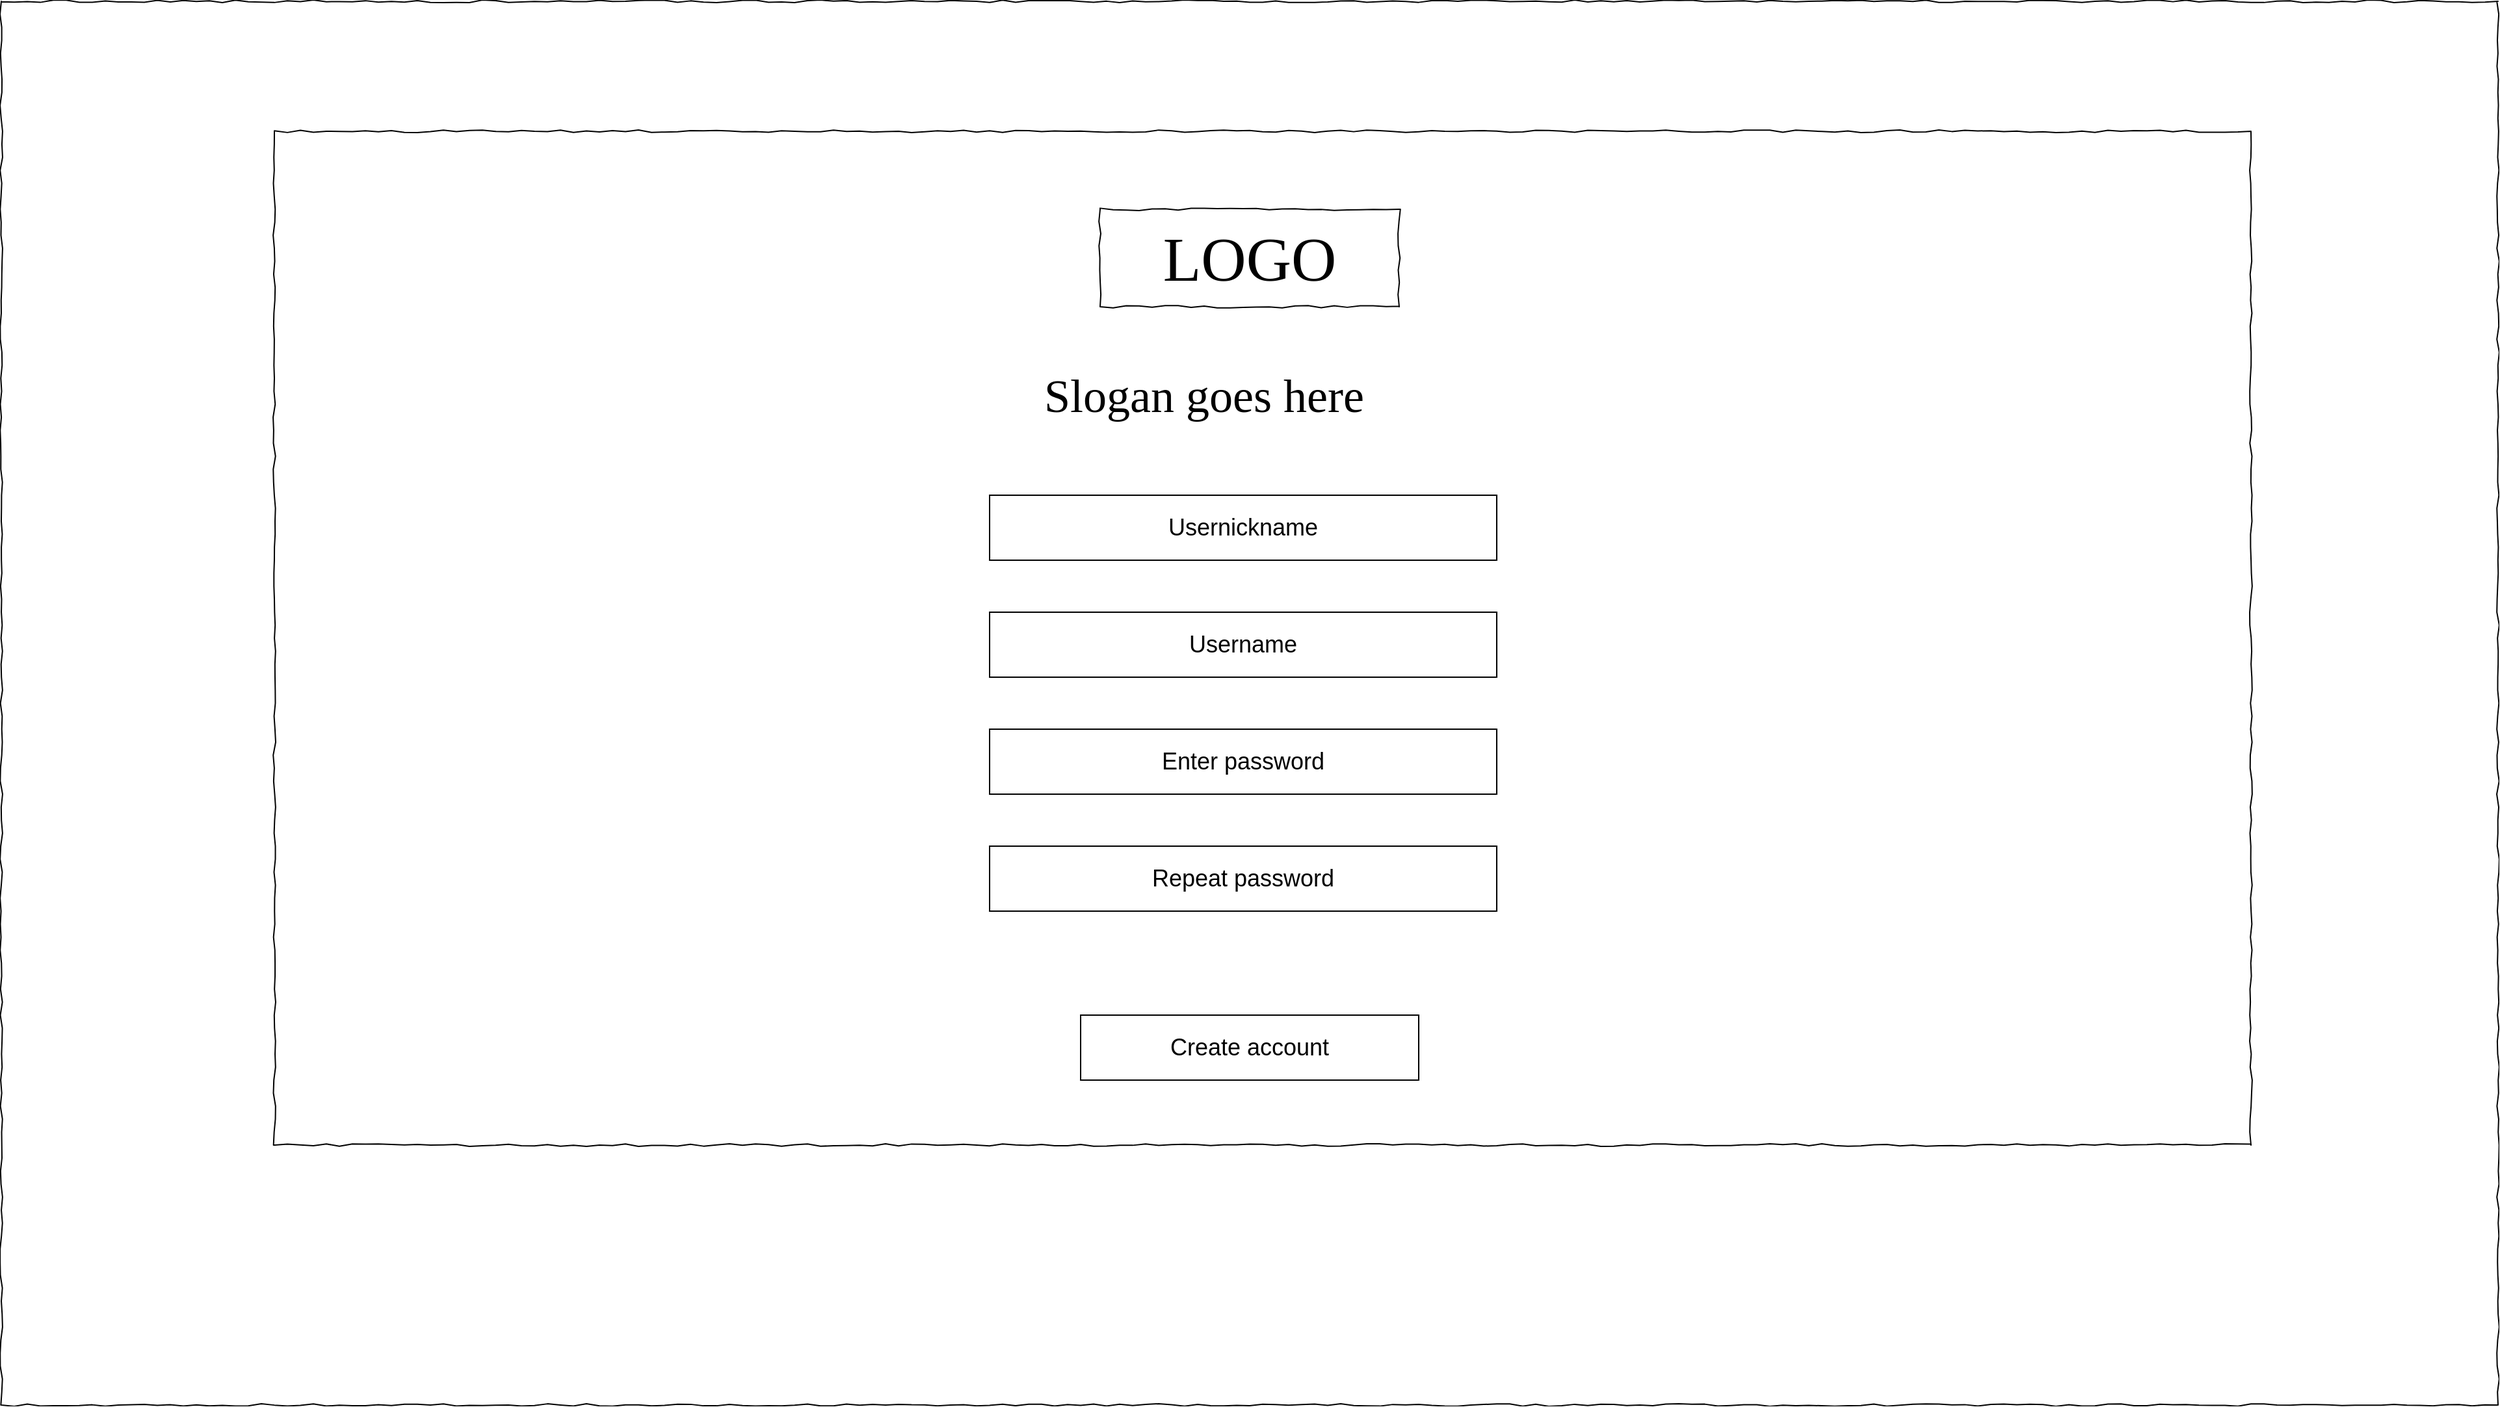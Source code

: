 <mxfile version="26.0.16">
  <diagram name="Page-1" id="03018318-947c-dd8e-b7a3-06fadd420f32">
    <mxGraphModel dx="3491" dy="1986" grid="1" gridSize="10" guides="1" tooltips="1" connect="1" arrows="1" fold="1" page="1" pageScale="1" pageWidth="1100" pageHeight="850" background="#ffffff" math="0" shadow="0">
      <root>
        <mxCell id="0" />
        <mxCell id="1" parent="0" />
        <mxCell id="677b7b8949515195-2" value="&lt;font style=&quot;font-size: 48px;&quot;&gt;LOGO&lt;/font&gt;" style="whiteSpace=wrap;html=1;rounded=0;shadow=0;labelBackgroundColor=none;strokeWidth=1;fontFamily=Verdana;fontSize=28;align=center;comic=1;rotation=0;" parent="1" vertex="1">
          <mxGeometry x="-115" y="-610" width="230" height="75" as="geometry" />
        </mxCell>
        <mxCell id="677b7b8949515195-44" value="&lt;font style=&quot;font-size: 36px;&quot;&gt;Slogan goes here&lt;/font&gt;" style="text;html=1;points=[];align=left;verticalAlign=top;spacingTop=-4;fontSize=14;fontFamily=Verdana" parent="1" vertex="1">
          <mxGeometry x="-160" y="-490" width="320" height="50" as="geometry" />
        </mxCell>
        <mxCell id="_zSwTG5S_GAaZdEpA28d-1" value="&lt;div style=&quot;text-align: justify&quot;&gt;&lt;br&gt;&lt;/div&gt;" style="whiteSpace=wrap;html=1;rounded=0;shadow=0;labelBackgroundColor=none;strokeWidth=1;fillColor=none;fontFamily=Verdana;fontSize=12;align=center;verticalAlign=top;spacing=10;comic=1;" vertex="1" parent="1">
          <mxGeometry x="-750" y="-670" width="1520" height="780" as="geometry" />
        </mxCell>
        <mxCell id="_zSwTG5S_GAaZdEpA28d-2" value="&lt;font style=&quot;font-size: 18px;&quot;&gt;Usernickname&lt;/font&gt;" style="rounded=0;whiteSpace=wrap;html=1;" vertex="1" parent="1">
          <mxGeometry x="-200" y="-390" width="390" height="50" as="geometry" />
        </mxCell>
        <mxCell id="_zSwTG5S_GAaZdEpA28d-4" value="&lt;font style=&quot;font-size: 18px;&quot;&gt;Username&lt;/font&gt;" style="rounded=0;whiteSpace=wrap;html=1;" vertex="1" parent="1">
          <mxGeometry x="-200" y="-300" width="390" height="50" as="geometry" />
        </mxCell>
        <mxCell id="_zSwTG5S_GAaZdEpA28d-5" value="&lt;font style=&quot;font-size: 18px;&quot;&gt;Enter password&lt;/font&gt;" style="rounded=0;whiteSpace=wrap;html=1;" vertex="1" parent="1">
          <mxGeometry x="-200" y="-210" width="390" height="50" as="geometry" />
        </mxCell>
        <mxCell id="_zSwTG5S_GAaZdEpA28d-6" value="&lt;font style=&quot;font-size: 18px;&quot;&gt;Create account&lt;/font&gt;" style="rounded=0;whiteSpace=wrap;html=1;" vertex="1" parent="1">
          <mxGeometry x="-130" y="10" width="260" height="50" as="geometry" />
        </mxCell>
        <mxCell id="_zSwTG5S_GAaZdEpA28d-8" value="&lt;div style=&quot;text-align: justify&quot;&gt;&lt;br&gt;&lt;/div&gt;" style="whiteSpace=wrap;html=1;rounded=0;shadow=0;labelBackgroundColor=none;strokeWidth=1;fillColor=none;fontFamily=Verdana;fontSize=12;align=center;verticalAlign=top;spacing=10;comic=1;" vertex="1" parent="1">
          <mxGeometry x="-960" y="-770" width="1920" height="1080" as="geometry" />
        </mxCell>
        <mxCell id="_zSwTG5S_GAaZdEpA28d-9" value="&lt;font style=&quot;font-size: 18px;&quot;&gt;Repeat password&lt;/font&gt;" style="rounded=0;whiteSpace=wrap;html=1;" vertex="1" parent="1">
          <mxGeometry x="-200" y="-120" width="390" height="50" as="geometry" />
        </mxCell>
      </root>
    </mxGraphModel>
  </diagram>
</mxfile>

